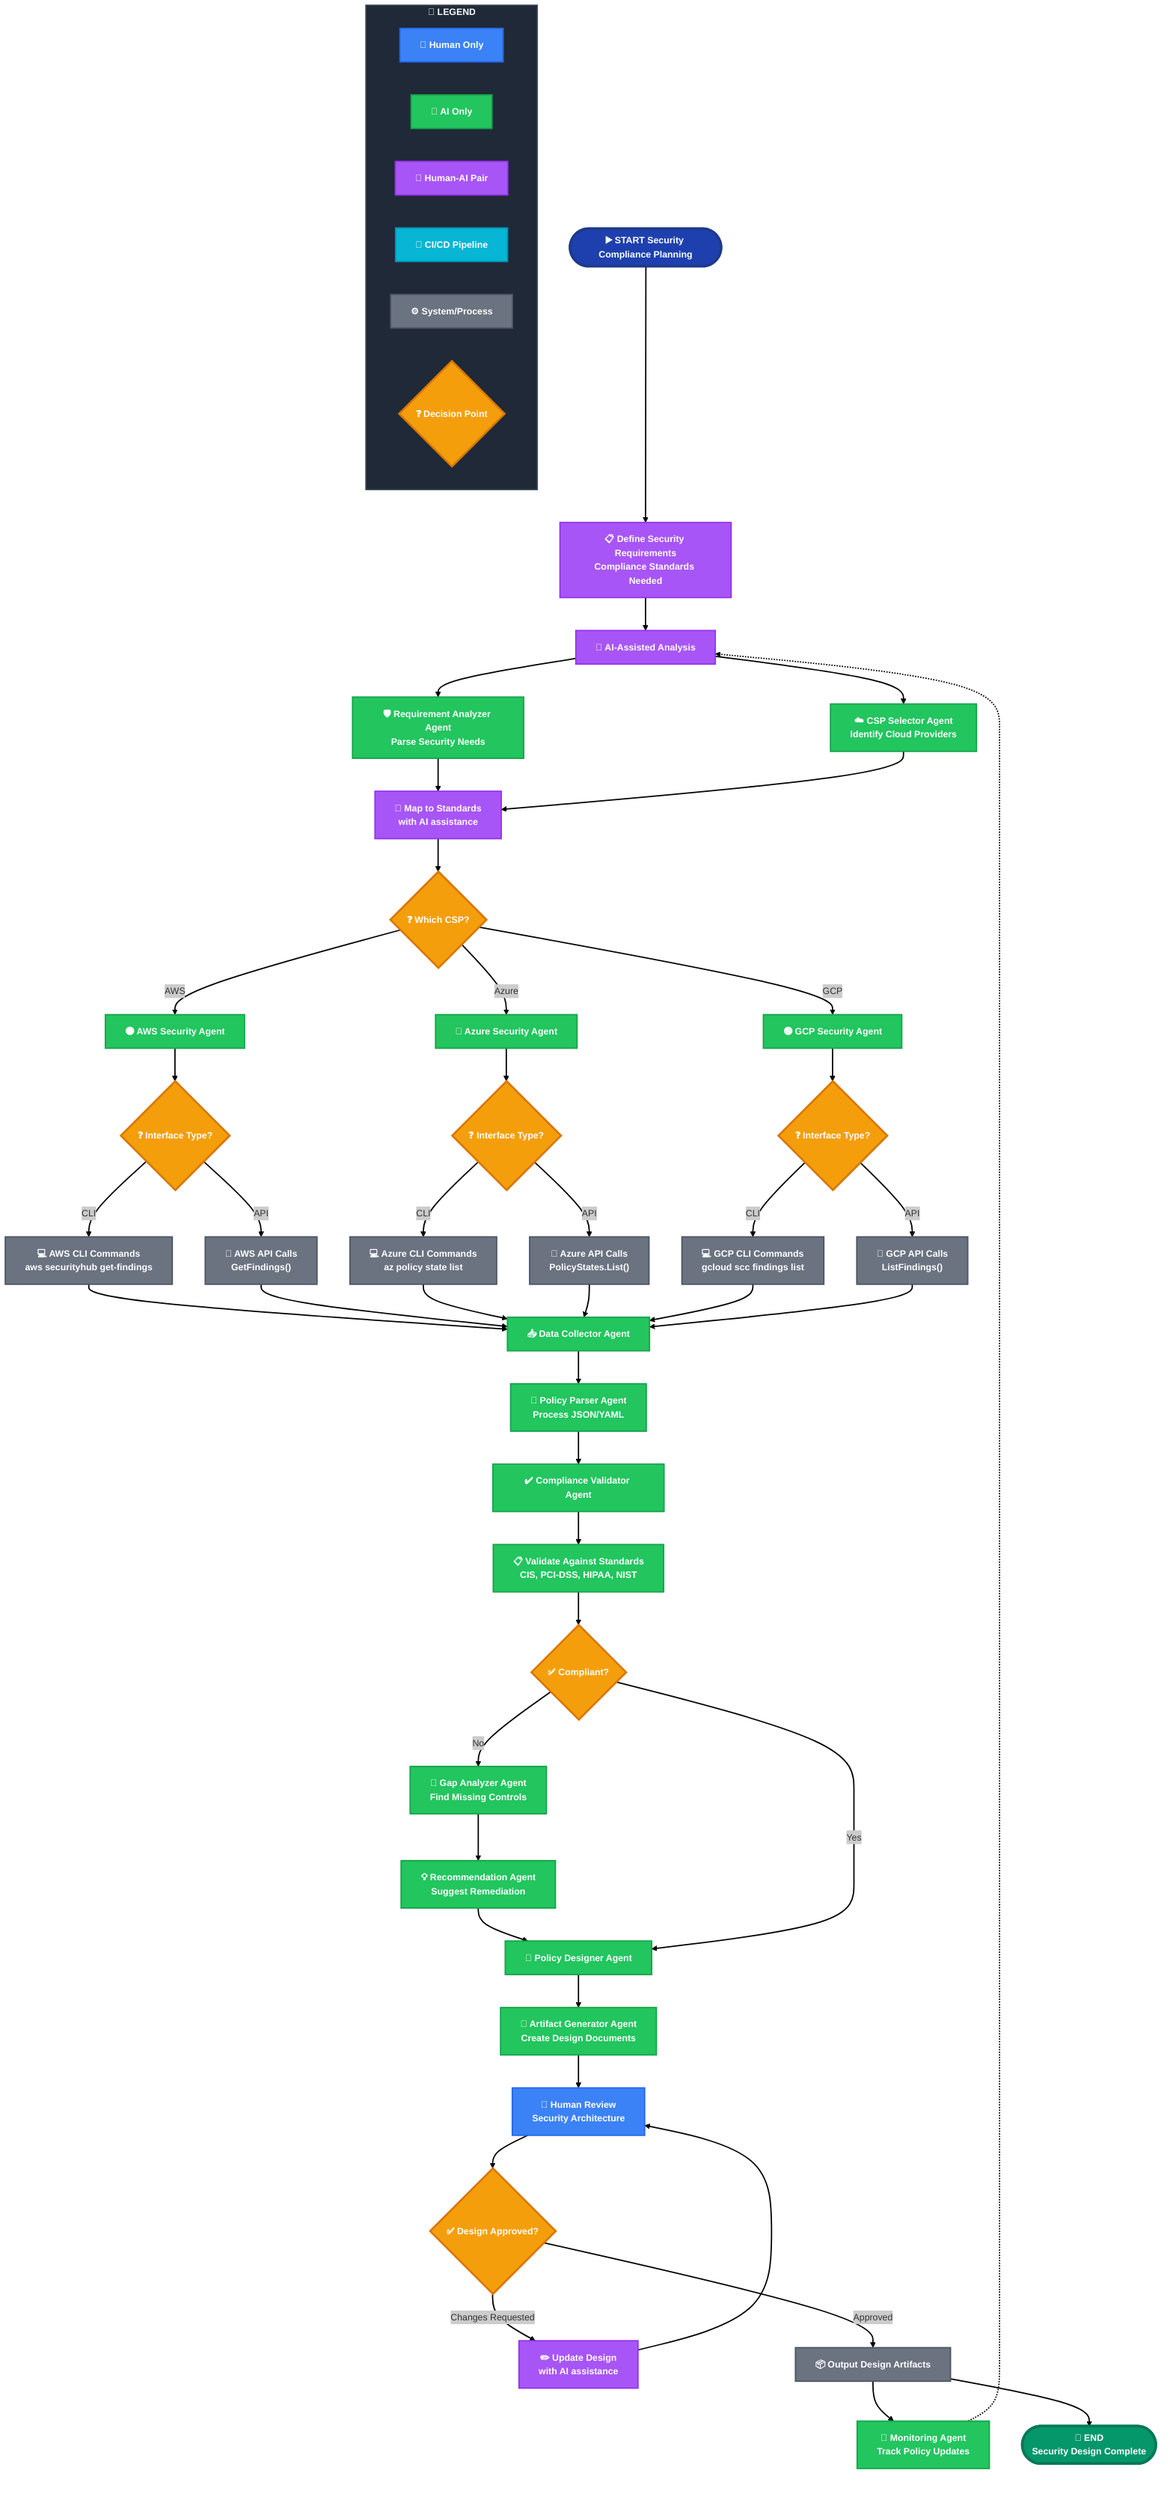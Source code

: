 ---
config:
  theme: neo
  flowchart:
    curve: basis
  layout: fixed
---
flowchart TB
 subgraph LEGEND["🔑 LEGEND"]
    direction LR
        L1["👤 Human Only"]
        L2["🤖 AI Only"]
        L3["👥 Human-AI Pair"]
        L4["🔄 CI/CD Pipeline"]
        L5["⚙️ System/Process"]
        L6{"❓ Decision Point"}
  end
    START(["▶️ START Security Compliance Planning"]) --> A["📋 Define Security Requirements<br>Compliance Standards Needed"]
    A --> B["🧠 AI-Assisted Analysis"]
    B --> B1["🛡️ Requirement Analyzer Agent<br>Parse Security Needs"] & B2["☁️ CSP Selector Agent<br>Identify Cloud Providers"]
    B1 --> C["📐 Map to Standards<br>with AI assistance"]
    B2 --> C
    C --> C1{"❓ Which CSP?"}
    C1 -- AWS --> AWS["🟠 AWS Security Agent"]
    C1 -- Azure --> AZ["🔵 Azure Security Agent"]
    C1 -- GCP --> GCP["🟢 GCP Security Agent"]
    AWS --> D1{"❓ Interface Type?"}
    AZ --> D2{"❓ Interface Type?"}
    GCP --> D3{"❓ Interface Type?"}
    D1 -- CLI --> AWS_CLI["💻 AWS CLI Commands<br>aws securityhub get-findings"]
    D1 -- API --> AWS_API["🔌 AWS API Calls<br>GetFindings()"]
    D2 -- CLI --> AZ_CLI["💻 Azure CLI Commands<br>az policy state list"]
    D2 -- API --> AZ_API["🔌 Azure API Calls<br>PolicyStates.List()"]
    D3 -- CLI --> GCP_CLI["💻 GCP CLI Commands<br>gcloud scc findings list"]
    D3 -- API --> GCP_API["🔌 GCP API Calls<br>ListFindings()"]
    AWS_CLI --> E["📥 Data Collector Agent"]
    AWS_API --> E
    AZ_CLI --> E
    AZ_API --> E
    GCP_CLI --> E
    GCP_API --> E
    E --> F["🔄 Policy Parser Agent<br>Process JSON/YAML"]
    F --> G["✔️ Compliance Validator Agent"]
    G --> G1["📋 Validate Against Standards<br>CIS, PCI-DSS, HIPAA, NIST"]
    G1 --> H{"✅ Compliant?"}
    H -- No --> I["🔎 Gap Analyzer Agent<br>Find Missing Controls"]
    I --> J["💡 Recommendation Agent<br>Suggest Remediation"]
    J --> K["🎨 Policy Designer Agent"]
    H -- Yes --> K
    K --> L["📄 Artifact Generator Agent<br>Create Design Documents"]
    L --> M["👤 Human Review<br>Security Architecture"]
    M --> N{"✅ Design Approved?"}
    N -- Changes Requested --> O["✏️ Update Design<br>with AI assistance"]
    O --> M
    N -- Approved --> P["📦 Output Design Artifacts"]
    P --> Q["🔄 Monitoring Agent<br>Track Policy Updates"] & END1(["🎯 END<br>Security Design Complete"])
    Q -.-> B
     L1:::human
     L2:::ai
     L3:::pair
     L4:::cicd
     L5:::system
     L6:::decision
     START:::start
     A:::pair
     B:::pair
     B1:::ai
     B2:::ai
     C:::pair
     C1:::decision
     AWS:::ai
     AZ:::ai
     GCP:::ai
     D1:::decision
     D2:::decision
     D3:::decision
     AWS_CLI:::system
     AWS_API:::system
     AZ_CLI:::system
     AZ_API:::system
     GCP_CLI:::system
     GCP_API:::system
     E:::ai
     F:::ai
     G:::ai
     G1:::ai
     H:::decision
     I:::ai
     J:::ai
     K:::ai
     L:::ai
     M:::human
     N:::decision
     O:::pair
     P:::system
     Q:::ai
     END1:::endsuccess
    classDef start fill:#1e40af,stroke:#1e3a8a,color:#fff,stroke-width:4px,font-weight:bold
    classDef endsuccess fill:#059669,stroke:#047857,color:#fff,stroke-width:4px,font-weight:bold
    classDef endwarn fill:#f59e0b,stroke:#d97706,color:#fff,stroke-width:3px,font-weight:bold
    classDef human fill:#3b82f6,stroke:#2563eb,color:#fff,stroke-width:2px,font-weight:bold
    classDef ai fill:#22c55e,stroke:#16a34a,color:#fff,stroke-width:2px,font-weight:bold
    classDef cicd fill:#06b6d4,stroke:#0891b2,color:#fff,stroke-width:2px,font-weight:bold
    classDef pair fill:#a855f7,stroke:#9333ea,color:#fff,stroke-width:2px,font-weight:bold
    classDef system fill:#6b7280,stroke:#4b5563,color:#fff,stroke-width:2px,font-weight:bold
    classDef decision fill:#f59e0b,stroke:#d97706,color:#fff,stroke-width:3px,font-weight:bold
    style LEGEND fill:#1f2937,stroke:#374151,stroke-width:2px,color:#f9fafb,font-weight:bold